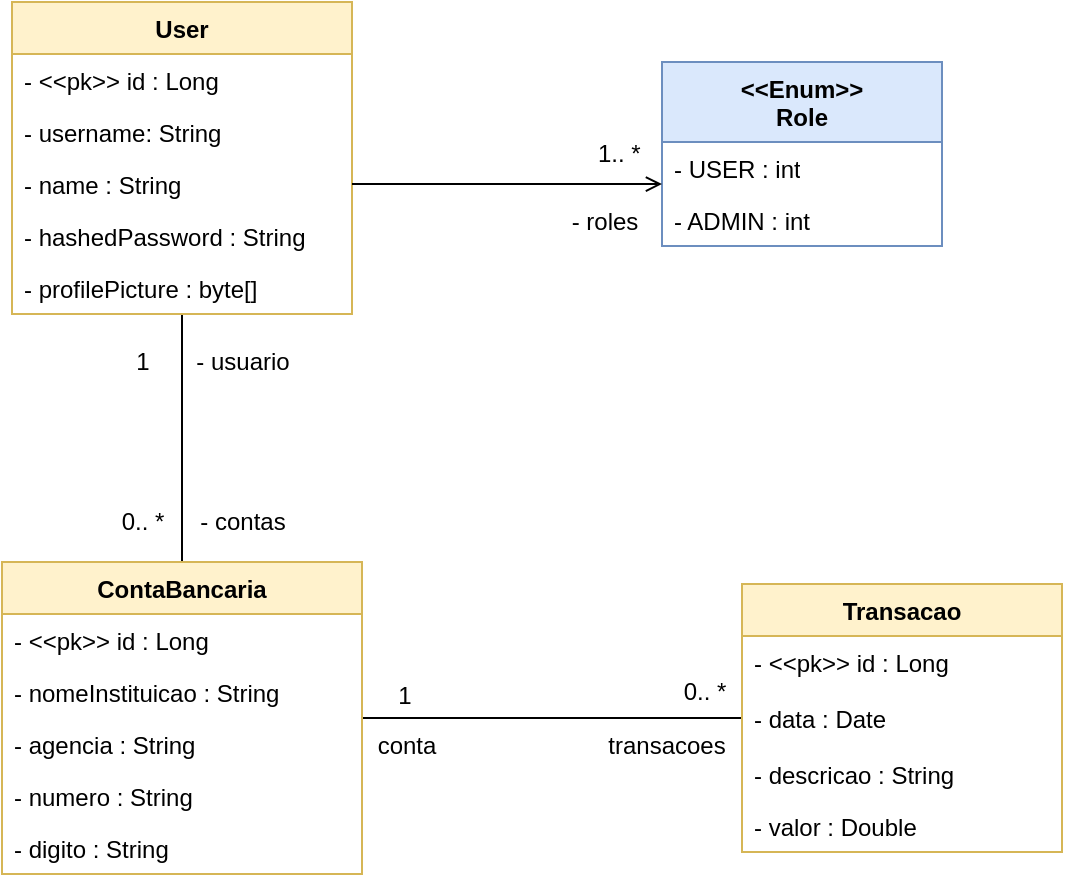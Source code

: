 <mxfile version="26.0.16">
  <diagram id="C5RBs43oDa-KdzZeNtuy" name="Page-1">
    <mxGraphModel dx="792" dy="771" grid="1" gridSize="10" guides="1" tooltips="1" connect="1" arrows="1" fold="1" page="1" pageScale="1" pageWidth="827" pageHeight="1169" math="0" shadow="0">
      <root>
        <mxCell id="WIyWlLk6GJQsqaUBKTNV-0" />
        <mxCell id="WIyWlLk6GJQsqaUBKTNV-1" parent="WIyWlLk6GJQsqaUBKTNV-0" />
        <mxCell id="SSWxGTF1WEpYmRGd-3fQ-36" style="edgeStyle=orthogonalEdgeStyle;rounded=0;orthogonalLoop=1;jettySize=auto;html=1;endArrow=none;startFill=0;" edge="1" parent="WIyWlLk6GJQsqaUBKTNV-1" source="SrEARC82v8HUJaM9KFQY-3" target="SSWxGTF1WEpYmRGd-3fQ-0">
          <mxGeometry relative="1" as="geometry" />
        </mxCell>
        <mxCell id="SSWxGTF1WEpYmRGd-3fQ-37" value="0.. *" style="edgeLabel;html=1;align=center;verticalAlign=middle;resizable=0;points=[];fontSize=12;" vertex="1" connectable="0" parent="SSWxGTF1WEpYmRGd-3fQ-36">
          <mxGeometry x="-0.067" y="2" relative="1" as="geometry">
            <mxPoint x="69" y="-15" as="offset" />
          </mxGeometry>
        </mxCell>
        <mxCell id="SrEARC82v8HUJaM9KFQY-3" value="Transacao" style="swimlane;fontStyle=1;align=center;verticalAlign=top;childLayout=stackLayout;horizontal=1;startSize=26;horizontalStack=0;resizeParent=1;resizeParentMax=0;resizeLast=0;collapsible=1;marginBottom=0;whiteSpace=wrap;html=1;swimlaneFillColor=#FFFFFF;fillColor=#fff2cc;strokeColor=#d6b656;" parent="WIyWlLk6GJQsqaUBKTNV-1" vertex="1">
          <mxGeometry x="630" y="811" width="160" height="134" as="geometry">
            <mxRectangle x="300" y="570" width="100" height="30" as="alternateBounds" />
          </mxGeometry>
        </mxCell>
        <mxCell id="SrEARC82v8HUJaM9KFQY-4" value="- &amp;lt;&amp;lt;pk&amp;gt;&amp;gt; id : Long" style="text;strokeColor=none;fillColor=none;align=left;verticalAlign=top;spacingLeft=4;spacingRight=4;overflow=hidden;rotatable=0;points=[[0,0.5],[1,0.5]];portConstraint=eastwest;whiteSpace=wrap;html=1;" parent="SrEARC82v8HUJaM9KFQY-3" vertex="1">
          <mxGeometry y="26" width="160" height="28" as="geometry" />
        </mxCell>
        <mxCell id="SSWxGTF1WEpYmRGd-3fQ-26" value="- data : Date" style="text;strokeColor=none;fillColor=none;align=left;verticalAlign=top;spacingLeft=4;spacingRight=4;overflow=hidden;rotatable=0;points=[[0,0.5],[1,0.5]];portConstraint=eastwest;whiteSpace=wrap;html=1;" vertex="1" parent="SrEARC82v8HUJaM9KFQY-3">
          <mxGeometry y="54" width="160" height="28" as="geometry" />
        </mxCell>
        <mxCell id="SrEARC82v8HUJaM9KFQY-7" value="- descricao : String" style="text;strokeColor=none;fillColor=none;align=left;verticalAlign=top;spacingLeft=4;spacingRight=4;overflow=hidden;rotatable=0;points=[[0,0.5],[1,0.5]];portConstraint=eastwest;whiteSpace=wrap;html=1;" parent="SrEARC82v8HUJaM9KFQY-3" vertex="1">
          <mxGeometry y="82" width="160" height="26" as="geometry" />
        </mxCell>
        <mxCell id="SrEARC82v8HUJaM9KFQY-8" value="- valor : Double" style="text;strokeColor=none;fillColor=none;align=left;verticalAlign=top;spacingLeft=4;spacingRight=4;overflow=hidden;rotatable=0;points=[[0,0.5],[1,0.5]];portConstraint=eastwest;whiteSpace=wrap;html=1;" parent="SrEARC82v8HUJaM9KFQY-3" vertex="1">
          <mxGeometry y="108" width="160" height="26" as="geometry" />
        </mxCell>
        <mxCell id="SSWxGTF1WEpYmRGd-3fQ-29" style="edgeStyle=orthogonalEdgeStyle;rounded=0;orthogonalLoop=1;jettySize=auto;html=1;exitX=0.5;exitY=0;exitDx=0;exitDy=0;endArrow=none;endFill=0;startFill=0;" edge="1" parent="WIyWlLk6GJQsqaUBKTNV-1" source="SSWxGTF1WEpYmRGd-3fQ-0" target="SSWxGTF1WEpYmRGd-3fQ-4">
          <mxGeometry relative="1" as="geometry" />
        </mxCell>
        <mxCell id="SSWxGTF1WEpYmRGd-3fQ-30" value="1" style="edgeLabel;html=1;align=center;verticalAlign=middle;resizable=0;points=[];fontSize=12;" vertex="1" connectable="0" parent="SSWxGTF1WEpYmRGd-3fQ-29">
          <mxGeometry x="-0.258" y="-1" relative="1" as="geometry">
            <mxPoint x="-21" y="-54" as="offset" />
          </mxGeometry>
        </mxCell>
        <mxCell id="SSWxGTF1WEpYmRGd-3fQ-31" value="- usuario" style="edgeLabel;html=1;align=center;verticalAlign=middle;resizable=0;points=[];fontSize=12;" vertex="1" connectable="0" parent="SSWxGTF1WEpYmRGd-3fQ-29">
          <mxGeometry x="0.694" y="-2" relative="1" as="geometry">
            <mxPoint x="28" y="5" as="offset" />
          </mxGeometry>
        </mxCell>
        <mxCell id="SSWxGTF1WEpYmRGd-3fQ-32" value="0.. *" style="edgeLabel;html=1;align=center;verticalAlign=middle;resizable=0;points=[];fontSize=12;" vertex="1" connectable="0" parent="SSWxGTF1WEpYmRGd-3fQ-29">
          <mxGeometry x="-0.565" y="-2" relative="1" as="geometry">
            <mxPoint x="-22" y="7" as="offset" />
          </mxGeometry>
        </mxCell>
        <mxCell id="SSWxGTF1WEpYmRGd-3fQ-33" value="- contas" style="edgeLabel;html=1;align=center;verticalAlign=middle;resizable=0;points=[];fontSize=12;" vertex="1" connectable="0" parent="SSWxGTF1WEpYmRGd-3fQ-29">
          <mxGeometry x="-0.306" y="-2" relative="1" as="geometry">
            <mxPoint x="28" y="23" as="offset" />
          </mxGeometry>
        </mxCell>
        <mxCell id="SSWxGTF1WEpYmRGd-3fQ-0" value="ContaBancaria" style="swimlane;fontStyle=1;childLayout=stackLayout;horizontal=1;startSize=26;horizontalStack=0;resizeParent=1;resizeParentMax=0;resizeLast=0;collapsible=1;marginBottom=0;whiteSpace=wrap;html=1;swimlaneFillColor=#FFFFFF;labelBackgroundColor=none;verticalAlign=top;fillColor=#fff2cc;strokeColor=#d6b656;" vertex="1" parent="WIyWlLk6GJQsqaUBKTNV-1">
          <mxGeometry x="260" y="800" width="180" height="156" as="geometry" />
        </mxCell>
        <mxCell id="SSWxGTF1WEpYmRGd-3fQ-24" value="- &amp;lt;&amp;lt;pk&amp;gt;&amp;gt; id : Long" style="text;strokeColor=none;fillColor=none;align=left;verticalAlign=top;spacingLeft=4;spacingRight=4;overflow=hidden;rotatable=0;points=[[0,0.5],[1,0.5]];portConstraint=eastwest;whiteSpace=wrap;html=1;" vertex="1" parent="SSWxGTF1WEpYmRGd-3fQ-0">
          <mxGeometry y="26" width="180" height="26" as="geometry" />
        </mxCell>
        <mxCell id="SSWxGTF1WEpYmRGd-3fQ-25" value="- nomeInstituicao : String" style="text;strokeColor=none;fillColor=none;align=left;verticalAlign=top;spacingLeft=4;spacingRight=4;overflow=hidden;rotatable=0;points=[[0,0.5],[1,0.5]];portConstraint=eastwest;whiteSpace=wrap;html=1;" vertex="1" parent="SSWxGTF1WEpYmRGd-3fQ-0">
          <mxGeometry y="52" width="180" height="26" as="geometry" />
        </mxCell>
        <mxCell id="SSWxGTF1WEpYmRGd-3fQ-1" value="- agencia : String" style="text;strokeColor=none;fillColor=none;align=left;verticalAlign=top;spacingLeft=4;spacingRight=4;overflow=hidden;rotatable=0;points=[[0,0.5],[1,0.5]];portConstraint=eastwest;whiteSpace=wrap;html=1;" vertex="1" parent="SSWxGTF1WEpYmRGd-3fQ-0">
          <mxGeometry y="78" width="180" height="26" as="geometry" />
        </mxCell>
        <mxCell id="SSWxGTF1WEpYmRGd-3fQ-2" value="- numero : String" style="text;strokeColor=none;fillColor=none;align=left;verticalAlign=top;spacingLeft=4;spacingRight=4;overflow=hidden;rotatable=0;points=[[0,0.5],[1,0.5]];portConstraint=eastwest;whiteSpace=wrap;html=1;" vertex="1" parent="SSWxGTF1WEpYmRGd-3fQ-0">
          <mxGeometry y="104" width="180" height="26" as="geometry" />
        </mxCell>
        <mxCell id="SSWxGTF1WEpYmRGd-3fQ-3" value="- digito : String" style="text;strokeColor=none;fillColor=none;align=left;verticalAlign=top;spacingLeft=4;spacingRight=4;overflow=hidden;rotatable=0;points=[[0,0.5],[1,0.5]];portConstraint=eastwest;whiteSpace=wrap;html=1;" vertex="1" parent="SSWxGTF1WEpYmRGd-3fQ-0">
          <mxGeometry y="130" width="180" height="26" as="geometry" />
        </mxCell>
        <mxCell id="SSWxGTF1WEpYmRGd-3fQ-28" style="edgeStyle=orthogonalEdgeStyle;rounded=0;orthogonalLoop=1;jettySize=auto;html=1;exitX=1;exitY=0.5;exitDx=0;exitDy=0;" edge="1" parent="SSWxGTF1WEpYmRGd-3fQ-0" source="SSWxGTF1WEpYmRGd-3fQ-25" target="SSWxGTF1WEpYmRGd-3fQ-25">
          <mxGeometry relative="1" as="geometry" />
        </mxCell>
        <mxCell id="SSWxGTF1WEpYmRGd-3fQ-4" value="User" style="swimlane;fontStyle=1;childLayout=stackLayout;horizontal=1;startSize=26;horizontalStack=0;resizeParent=1;resizeParentMax=0;resizeLast=0;collapsible=1;marginBottom=0;whiteSpace=wrap;html=1;align=center;verticalAlign=top;swimlaneFillColor=#FFFFFF;fillColor=#fff2cc;strokeColor=#d6b656;" vertex="1" parent="WIyWlLk6GJQsqaUBKTNV-1">
          <mxGeometry x="265" y="520" width="170" height="156" as="geometry" />
        </mxCell>
        <mxCell id="SSWxGTF1WEpYmRGd-3fQ-5" value="- &amp;lt;&amp;lt;pk&amp;gt;&amp;gt; id : Long" style="text;strokeColor=none;fillColor=none;align=left;verticalAlign=top;spacingLeft=4;spacingRight=4;overflow=hidden;rotatable=0;points=[[0,0.5],[1,0.5]];portConstraint=eastwest;whiteSpace=wrap;html=1;" vertex="1" parent="SSWxGTF1WEpYmRGd-3fQ-4">
          <mxGeometry y="26" width="170" height="26" as="geometry" />
        </mxCell>
        <mxCell id="SSWxGTF1WEpYmRGd-3fQ-6" value="- username: String" style="text;strokeColor=none;fillColor=none;align=left;verticalAlign=top;spacingLeft=4;spacingRight=4;overflow=hidden;rotatable=0;points=[[0,0.5],[1,0.5]];portConstraint=eastwest;whiteSpace=wrap;html=1;" vertex="1" parent="SSWxGTF1WEpYmRGd-3fQ-4">
          <mxGeometry y="52" width="170" height="26" as="geometry" />
        </mxCell>
        <mxCell id="SSWxGTF1WEpYmRGd-3fQ-7" value="- name : String" style="text;strokeColor=none;fillColor=none;align=left;verticalAlign=top;spacingLeft=4;spacingRight=4;overflow=hidden;rotatable=0;points=[[0,0.5],[1,0.5]];portConstraint=eastwest;whiteSpace=wrap;html=1;" vertex="1" parent="SSWxGTF1WEpYmRGd-3fQ-4">
          <mxGeometry y="78" width="170" height="26" as="geometry" />
        </mxCell>
        <mxCell id="SSWxGTF1WEpYmRGd-3fQ-13" value="- hashedPassword : String" style="text;strokeColor=none;fillColor=none;align=left;verticalAlign=top;spacingLeft=4;spacingRight=4;overflow=hidden;rotatable=0;points=[[0,0.5],[1,0.5]];portConstraint=eastwest;whiteSpace=wrap;html=1;" vertex="1" parent="SSWxGTF1WEpYmRGd-3fQ-4">
          <mxGeometry y="104" width="170" height="26" as="geometry" />
        </mxCell>
        <mxCell id="SSWxGTF1WEpYmRGd-3fQ-8" value="- profilePicture : byte[]" style="text;strokeColor=none;fillColor=none;align=left;verticalAlign=top;spacingLeft=4;spacingRight=4;overflow=hidden;rotatable=0;points=[[0,0.5],[1,0.5]];portConstraint=eastwest;whiteSpace=wrap;html=1;" vertex="1" parent="SSWxGTF1WEpYmRGd-3fQ-4">
          <mxGeometry y="130" width="170" height="26" as="geometry" />
        </mxCell>
        <mxCell id="SSWxGTF1WEpYmRGd-3fQ-15" value="&amp;lt;&amp;lt;Enum&amp;gt;&amp;gt;&lt;br&gt;Role" style="swimlane;fontStyle=1;childLayout=stackLayout;horizontal=1;startSize=40;horizontalStack=0;resizeParent=1;resizeParentMax=0;resizeLast=0;collapsible=1;marginBottom=0;whiteSpace=wrap;html=1;verticalAlign=top;fillColor=#dae8fc;strokeColor=#6c8ebf;swimlaneFillColor=#FFFFFF;" vertex="1" parent="WIyWlLk6GJQsqaUBKTNV-1">
          <mxGeometry x="590" y="550" width="140" height="92" as="geometry" />
        </mxCell>
        <mxCell id="SSWxGTF1WEpYmRGd-3fQ-16" value="- USER : int" style="text;strokeColor=none;fillColor=none;align=left;verticalAlign=top;spacingLeft=4;spacingRight=4;overflow=hidden;rotatable=0;points=[[0,0.5],[1,0.5]];portConstraint=eastwest;whiteSpace=wrap;html=1;" vertex="1" parent="SSWxGTF1WEpYmRGd-3fQ-15">
          <mxGeometry y="40" width="140" height="26" as="geometry" />
        </mxCell>
        <mxCell id="SSWxGTF1WEpYmRGd-3fQ-17" value="- ADMIN : int" style="text;strokeColor=none;fillColor=none;align=left;verticalAlign=top;spacingLeft=4;spacingRight=4;overflow=hidden;rotatable=0;points=[[0,0.5],[1,0.5]];portConstraint=eastwest;whiteSpace=wrap;html=1;" vertex="1" parent="SSWxGTF1WEpYmRGd-3fQ-15">
          <mxGeometry y="66" width="140" height="26" as="geometry" />
        </mxCell>
        <mxCell id="SSWxGTF1WEpYmRGd-3fQ-20" style="edgeStyle=orthogonalEdgeStyle;rounded=0;orthogonalLoop=1;jettySize=auto;html=1;exitX=1;exitY=0.5;exitDx=0;exitDy=0;entryX=0;entryY=0.808;entryDx=0;entryDy=0;entryPerimeter=0;curved=0;fillColor=none;endArrow=open;endFill=0;" edge="1" parent="WIyWlLk6GJQsqaUBKTNV-1" source="SSWxGTF1WEpYmRGd-3fQ-7" target="SSWxGTF1WEpYmRGd-3fQ-16">
          <mxGeometry relative="1" as="geometry" />
        </mxCell>
        <mxCell id="SSWxGTF1WEpYmRGd-3fQ-21" value="1.. *" style="edgeLabel;html=1;align=left;verticalAlign=middle;resizable=0;points=[];fontSize=12;" vertex="1" connectable="0" parent="SSWxGTF1WEpYmRGd-3fQ-20">
          <mxGeometry x="-0.493" relative="1" as="geometry">
            <mxPoint x="82" y="-15" as="offset" />
          </mxGeometry>
        </mxCell>
        <mxCell id="SSWxGTF1WEpYmRGd-3fQ-23" value="- roles" style="edgeLabel;html=1;align=center;verticalAlign=middle;resizable=0;points=[];fontSize=12;" vertex="1" connectable="0" parent="SSWxGTF1WEpYmRGd-3fQ-20">
          <mxGeometry x="-0.427" y="2" relative="1" as="geometry">
            <mxPoint x="81" y="21" as="offset" />
          </mxGeometry>
        </mxCell>
        <mxCell id="SSWxGTF1WEpYmRGd-3fQ-38" value="transacoes" style="edgeLabel;html=1;align=center;verticalAlign=middle;resizable=0;points=[];fontSize=12;" vertex="1" connectable="0" parent="WIyWlLk6GJQsqaUBKTNV-1">
          <mxGeometry x="600" y="860" as="geometry">
            <mxPoint x="-8" y="32" as="offset" />
          </mxGeometry>
        </mxCell>
        <mxCell id="SSWxGTF1WEpYmRGd-3fQ-39" value="1" style="edgeLabel;html=1;align=center;verticalAlign=middle;resizable=0;points=[];fontSize=12;" vertex="1" connectable="0" parent="WIyWlLk6GJQsqaUBKTNV-1">
          <mxGeometry x="440" y="860" as="geometry">
            <mxPoint x="21" y="7" as="offset" />
          </mxGeometry>
        </mxCell>
        <mxCell id="SSWxGTF1WEpYmRGd-3fQ-41" value="conta" style="edgeLabel;html=1;align=center;verticalAlign=middle;resizable=0;points=[];fontSize=12;" vertex="1" connectable="0" parent="WIyWlLk6GJQsqaUBKTNV-1">
          <mxGeometry x="470" y="860" as="geometry">
            <mxPoint x="-8" y="32" as="offset" />
          </mxGeometry>
        </mxCell>
      </root>
    </mxGraphModel>
  </diagram>
</mxfile>
